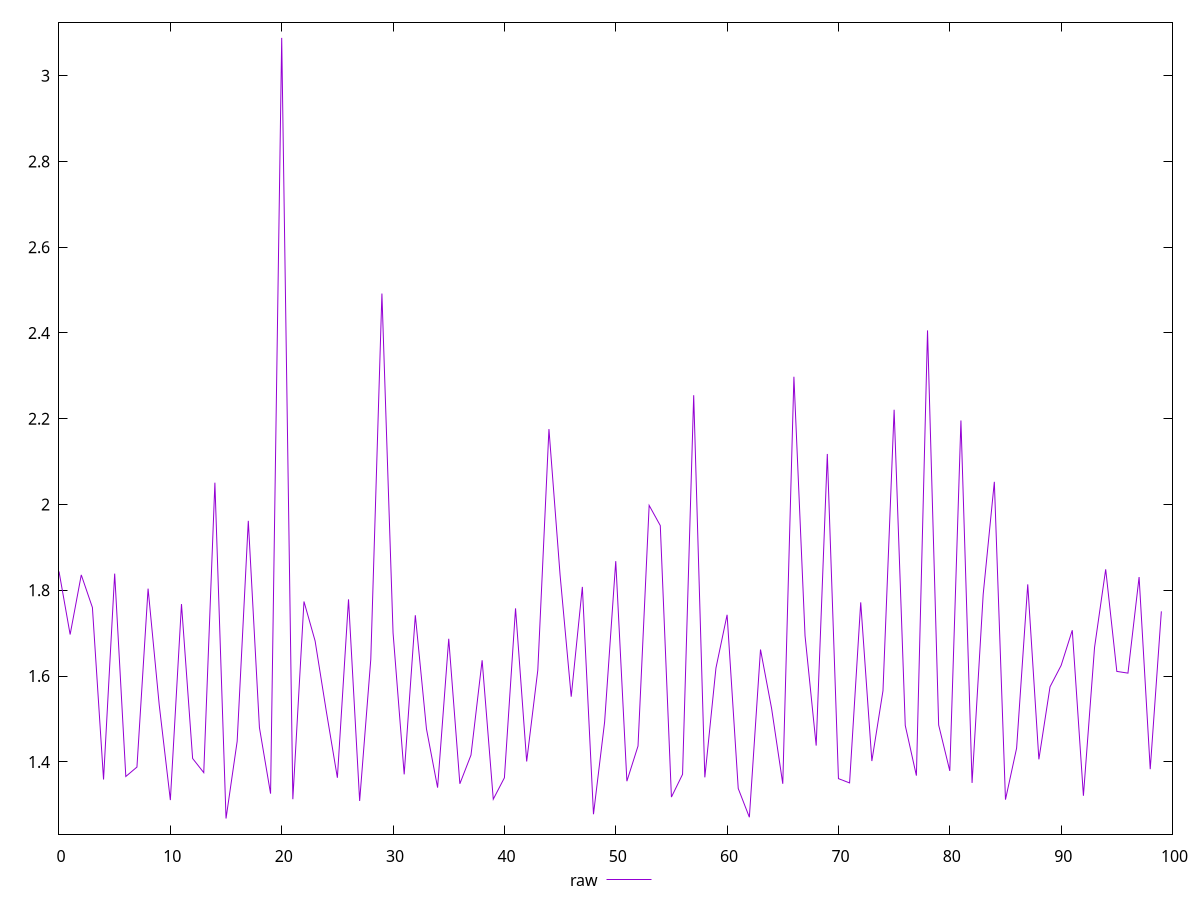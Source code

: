 reset
set terminal svg size 640, 490 enhanced background rgb 'white'
set output "report_00007_2020-12-11T15:55:29.892Z/server-response-time/samples/pages+cached+noexternal+nofonts+nosvg+noimg+nocss+nojs/raw/values.svg"

$raw <<EOF
0 1.8439999999999999
1 1.6969999999999998
2 1.8359999999999999
3 1.76
4 1.359
5 1.839
6 1.3659999999999999
7 1.388
8 1.8039999999999998
9 1.533
10 1.311
11 1.768
12 1.408
13 1.375
14 2.051
15 1.268
16 1.448
17 1.9619999999999997
18 1.48
19 1.3259999999999998
20 3.088
21 1.313
22 1.7740000000000002
23 1.6819999999999997
24 1.519
25 1.363
26 1.779
27 1.309
28 1.639
29 2.492
30 1.701
31 1.371
32 1.742
33 1.4769999999999999
34 1.34
35 1.687
36 1.349
37 1.4160000000000001
38 1.637
39 1.313
40 1.363
41 1.7579999999999998
42 1.401
43 1.6139999999999999
44 2.1759999999999997
45 1.8359999999999999
46 1.552
47 1.808
48 1.278
49 1.493
50 1.8679999999999999
51 1.355
52 1.4369999999999998
53 1.9980000000000002
54 1.951
55 1.318
56 1.371
57 2.255
58 1.364
59 1.6190000000000002
60 1.743
61 1.338
62 1.2710000000000001
63 1.6620000000000001
64 1.524
65 1.349
66 2.298
67 1.694
68 1.438
69 2.118
70 1.361
71 1.351
72 1.7719999999999998
73 1.4020000000000001
74 1.566
75 2.221
76 1.4849999999999999
77 1.368
78 2.406
79 1.486
80 1.379
81 2.196
82 1.351
83 1.7910000000000001
84 2.053
85 1.312
86 1.432
87 1.8139999999999998
88 1.4060000000000001
89 1.575
90 1.625
91 1.707
92 1.321
93 1.6670000000000003
94 1.849
95 1.611
96 1.607
97 1.831
98 1.383
99 1.7510000000000001
EOF

set key outside below
set yrange [1.2316:3.1244]

plot \
  $raw title "raw" with line, \


reset